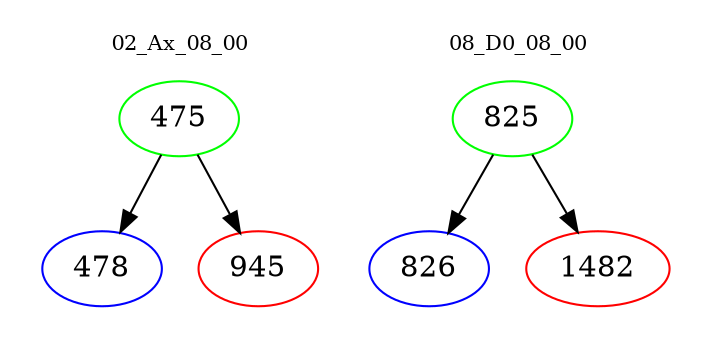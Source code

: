 digraph{
subgraph cluster_0 {
color = white
label = "02_Ax_08_00";
fontsize=10;
T0_475 [label="475", color="green"]
T0_475 -> T0_478 [color="black"]
T0_478 [label="478", color="blue"]
T0_475 -> T0_945 [color="black"]
T0_945 [label="945", color="red"]
}
subgraph cluster_1 {
color = white
label = "08_D0_08_00";
fontsize=10;
T1_825 [label="825", color="green"]
T1_825 -> T1_826 [color="black"]
T1_826 [label="826", color="blue"]
T1_825 -> T1_1482 [color="black"]
T1_1482 [label="1482", color="red"]
}
}
